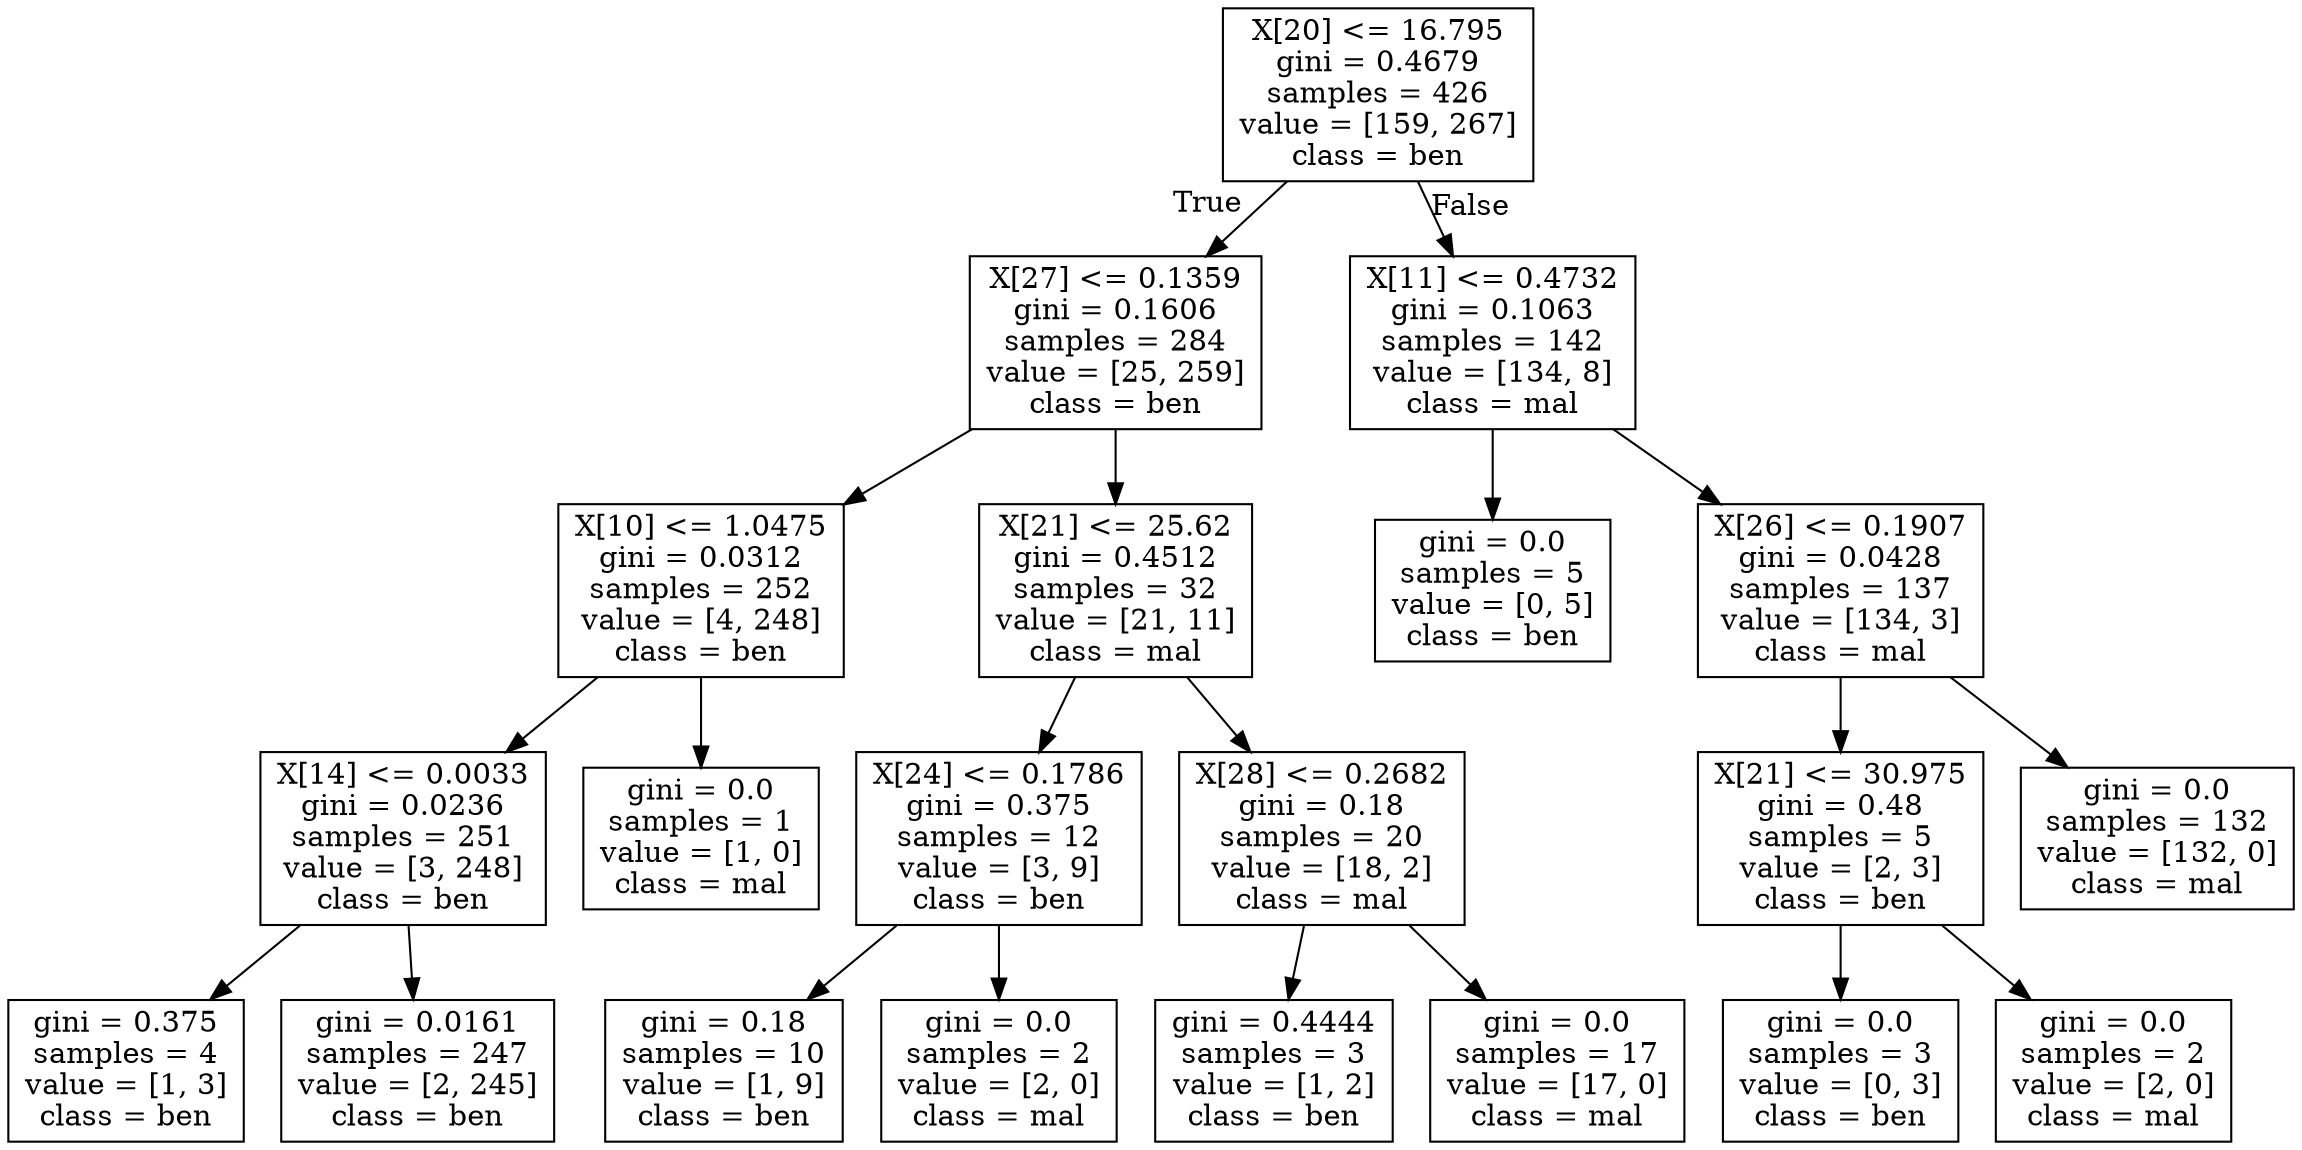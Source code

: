 digraph Tree {
node [shape=box] ;
0 [label="X[20] <= 16.795\ngini = 0.4679\nsamples = 426\nvalue = [159, 267]\nclass = ben"] ;
1 [label="X[27] <= 0.1359\ngini = 0.1606\nsamples = 284\nvalue = [25, 259]\nclass = ben"] ;
0 -> 1 [labeldistance=2.5, labelangle=45, headlabel="True"] ;
2 [label="X[10] <= 1.0475\ngini = 0.0312\nsamples = 252\nvalue = [4, 248]\nclass = ben"] ;
1 -> 2 ;
3 [label="X[14] <= 0.0033\ngini = 0.0236\nsamples = 251\nvalue = [3, 248]\nclass = ben"] ;
2 -> 3 ;
4 [label="gini = 0.375\nsamples = 4\nvalue = [1, 3]\nclass = ben"] ;
3 -> 4 ;
5 [label="gini = 0.0161\nsamples = 247\nvalue = [2, 245]\nclass = ben"] ;
3 -> 5 ;
6 [label="gini = 0.0\nsamples = 1\nvalue = [1, 0]\nclass = mal"] ;
2 -> 6 ;
7 [label="X[21] <= 25.62\ngini = 0.4512\nsamples = 32\nvalue = [21, 11]\nclass = mal"] ;
1 -> 7 ;
8 [label="X[24] <= 0.1786\ngini = 0.375\nsamples = 12\nvalue = [3, 9]\nclass = ben"] ;
7 -> 8 ;
9 [label="gini = 0.18\nsamples = 10\nvalue = [1, 9]\nclass = ben"] ;
8 -> 9 ;
10 [label="gini = 0.0\nsamples = 2\nvalue = [2, 0]\nclass = mal"] ;
8 -> 10 ;
11 [label="X[28] <= 0.2682\ngini = 0.18\nsamples = 20\nvalue = [18, 2]\nclass = mal"] ;
7 -> 11 ;
12 [label="gini = 0.4444\nsamples = 3\nvalue = [1, 2]\nclass = ben"] ;
11 -> 12 ;
13 [label="gini = 0.0\nsamples = 17\nvalue = [17, 0]\nclass = mal"] ;
11 -> 13 ;
14 [label="X[11] <= 0.4732\ngini = 0.1063\nsamples = 142\nvalue = [134, 8]\nclass = mal"] ;
0 -> 14 [labeldistance=2.5, labelangle=-45, headlabel="False"] ;
15 [label="gini = 0.0\nsamples = 5\nvalue = [0, 5]\nclass = ben"] ;
14 -> 15 ;
16 [label="X[26] <= 0.1907\ngini = 0.0428\nsamples = 137\nvalue = [134, 3]\nclass = mal"] ;
14 -> 16 ;
17 [label="X[21] <= 30.975\ngini = 0.48\nsamples = 5\nvalue = [2, 3]\nclass = ben"] ;
16 -> 17 ;
18 [label="gini = 0.0\nsamples = 3\nvalue = [0, 3]\nclass = ben"] ;
17 -> 18 ;
19 [label="gini = 0.0\nsamples = 2\nvalue = [2, 0]\nclass = mal"] ;
17 -> 19 ;
20 [label="gini = 0.0\nsamples = 132\nvalue = [132, 0]\nclass = mal"] ;
16 -> 20 ;
}